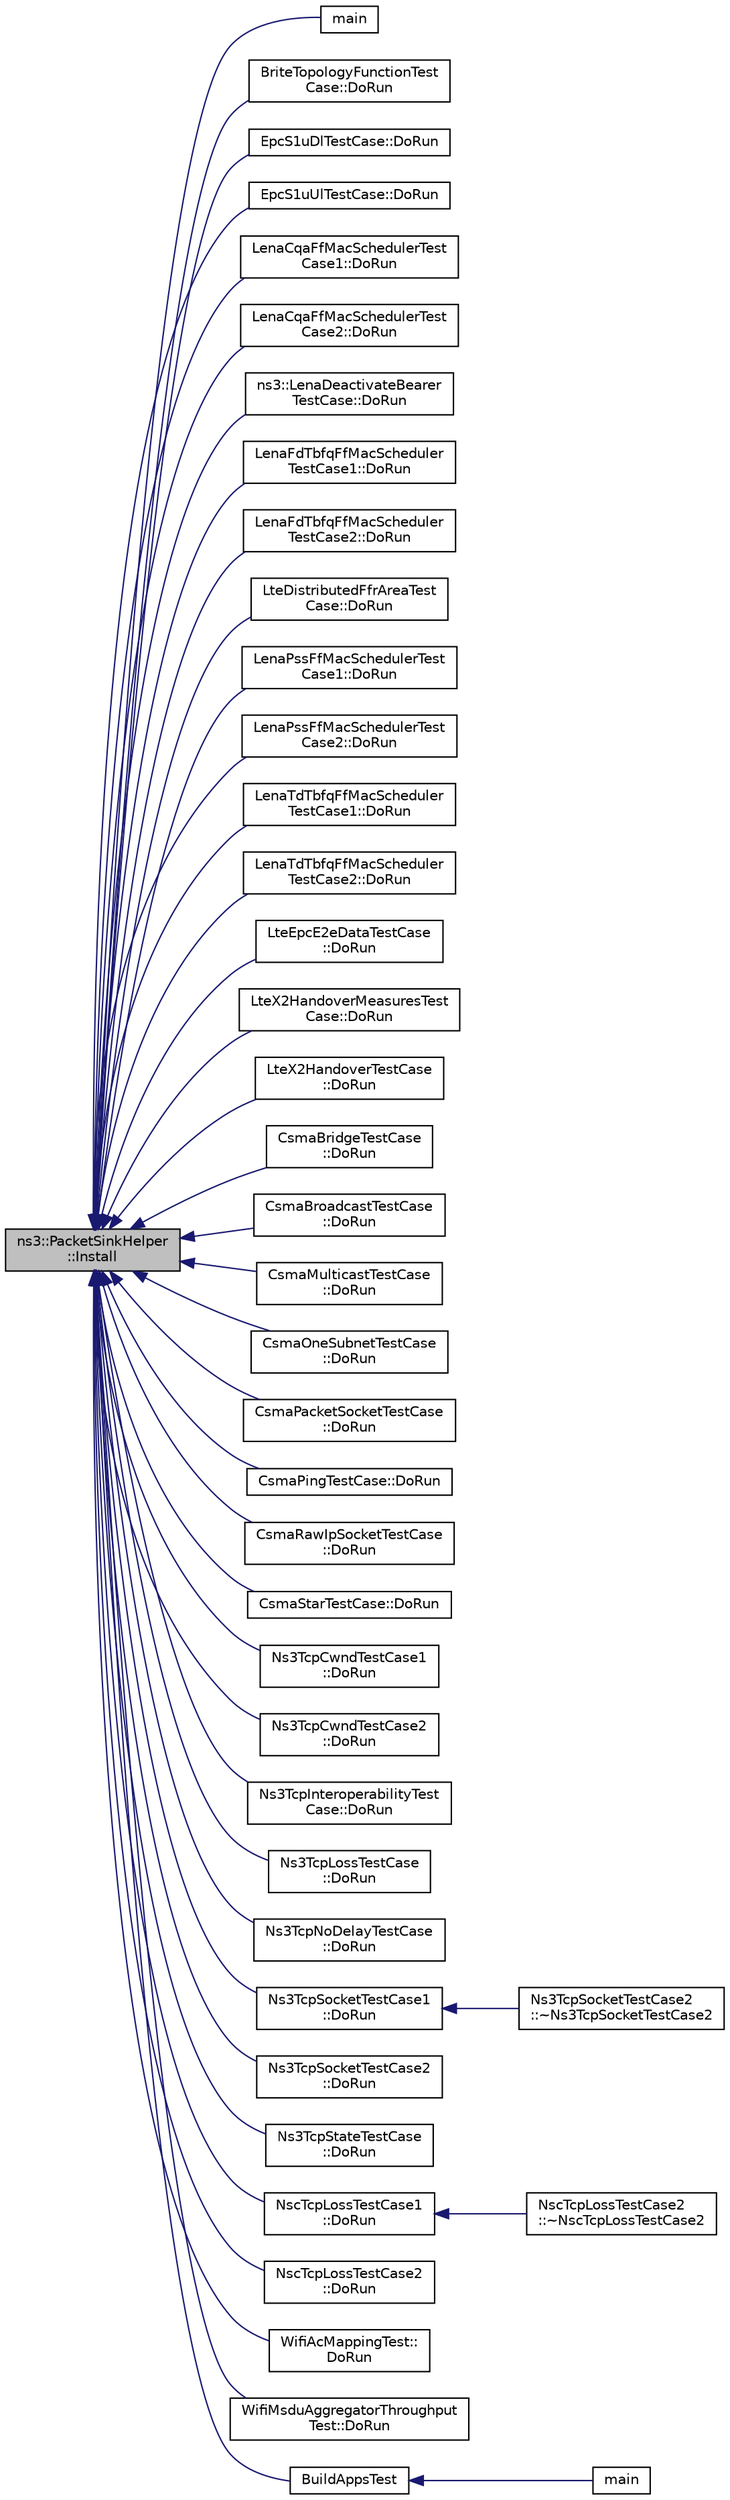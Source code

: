 digraph "ns3::PacketSinkHelper::Install"
{
  edge [fontname="Helvetica",fontsize="10",labelfontname="Helvetica",labelfontsize="10"];
  node [fontname="Helvetica",fontsize="10",shape=record];
  rankdir="LR";
  Node1 [label="ns3::PacketSinkHelper\l::Install",height=0.2,width=0.4,color="black", fillcolor="grey75", style="filled", fontcolor="black"];
  Node1 -> Node2 [dir="back",color="midnightblue",fontsize="10",style="solid"];
  Node2 [label="main",height=0.2,width=0.4,color="black", fillcolor="white", style="filled",URL="$d0/d88/csma-bridge-one-hop_8cc.html#a0ddf1224851353fc92bfbff6f499fa97"];
  Node1 -> Node3 [dir="back",color="midnightblue",fontsize="10",style="solid"];
  Node3 [label="BriteTopologyFunctionTest\lCase::DoRun",height=0.2,width=0.4,color="black", fillcolor="white", style="filled",URL="$d6/df2/classBriteTopologyFunctionTestCase.html#a8646dcfe4cd680f0fb25c5f70b2b46d6",tooltip="Implementation to actually run this TestCase. "];
  Node1 -> Node4 [dir="back",color="midnightblue",fontsize="10",style="solid"];
  Node4 [label="EpcS1uDlTestCase::DoRun",height=0.2,width=0.4,color="black", fillcolor="white", style="filled",URL="$db/d72/classEpcS1uDlTestCase.html#a2ac9313672e6c5e2a5a33f98a77ffec2",tooltip="Implementation to actually run this TestCase. "];
  Node1 -> Node5 [dir="back",color="midnightblue",fontsize="10",style="solid"];
  Node5 [label="EpcS1uUlTestCase::DoRun",height=0.2,width=0.4,color="black", fillcolor="white", style="filled",URL="$d8/d4d/classEpcS1uUlTestCase.html#a6fa27997312de46d9b0f3ab2221a24fa",tooltip="Implementation to actually run this TestCase. "];
  Node1 -> Node6 [dir="back",color="midnightblue",fontsize="10",style="solid"];
  Node6 [label="LenaCqaFfMacSchedulerTest\lCase1::DoRun",height=0.2,width=0.4,color="black", fillcolor="white", style="filled",URL="$d2/d5c/classLenaCqaFfMacSchedulerTestCase1.html#a91b3e2ef4ff292dbeda5559ff0eae1e6",tooltip="Implementation to actually run this TestCase. "];
  Node1 -> Node7 [dir="back",color="midnightblue",fontsize="10",style="solid"];
  Node7 [label="LenaCqaFfMacSchedulerTest\lCase2::DoRun",height=0.2,width=0.4,color="black", fillcolor="white", style="filled",URL="$d4/d7d/classLenaCqaFfMacSchedulerTestCase2.html#a773e8490a80a3afe50adf54d713d3e4a",tooltip="Implementation to actually run this TestCase. "];
  Node1 -> Node8 [dir="back",color="midnightblue",fontsize="10",style="solid"];
  Node8 [label="ns3::LenaDeactivateBearer\lTestCase::DoRun",height=0.2,width=0.4,color="black", fillcolor="white", style="filled",URL="$d4/d2f/classns3_1_1LenaDeactivateBearerTestCase.html#a214d777e46f96b701efdfd360871f53f",tooltip="Implementation to actually run this TestCase. "];
  Node1 -> Node9 [dir="back",color="midnightblue",fontsize="10",style="solid"];
  Node9 [label="LenaFdTbfqFfMacScheduler\lTestCase1::DoRun",height=0.2,width=0.4,color="black", fillcolor="white", style="filled",URL="$d8/d07/classLenaFdTbfqFfMacSchedulerTestCase1.html#ae0536bf54d4e05fbf3600c1654c14cc0",tooltip="Implementation to actually run this TestCase. "];
  Node1 -> Node10 [dir="back",color="midnightblue",fontsize="10",style="solid"];
  Node10 [label="LenaFdTbfqFfMacScheduler\lTestCase2::DoRun",height=0.2,width=0.4,color="black", fillcolor="white", style="filled",URL="$d4/da3/classLenaFdTbfqFfMacSchedulerTestCase2.html#a2e43d4f9483463dffa86410a1ce47140",tooltip="Implementation to actually run this TestCase. "];
  Node1 -> Node11 [dir="back",color="midnightblue",fontsize="10",style="solid"];
  Node11 [label="LteDistributedFfrAreaTest\lCase::DoRun",height=0.2,width=0.4,color="black", fillcolor="white", style="filled",URL="$d7/d87/classLteDistributedFfrAreaTestCase.html#a1a386a39f2ddc3d22b17a134b775e2b7",tooltip="Implementation to actually run this TestCase. "];
  Node1 -> Node12 [dir="back",color="midnightblue",fontsize="10",style="solid"];
  Node12 [label="LenaPssFfMacSchedulerTest\lCase1::DoRun",height=0.2,width=0.4,color="black", fillcolor="white", style="filled",URL="$de/d58/classLenaPssFfMacSchedulerTestCase1.html#a82b48ffdd476a2c0b5b111aaa2702fc9",tooltip="Implementation to actually run this TestCase. "];
  Node1 -> Node13 [dir="back",color="midnightblue",fontsize="10",style="solid"];
  Node13 [label="LenaPssFfMacSchedulerTest\lCase2::DoRun",height=0.2,width=0.4,color="black", fillcolor="white", style="filled",URL="$dd/db8/classLenaPssFfMacSchedulerTestCase2.html#aff2e955c075aacd1f05d38b81ace0c3a",tooltip="Implementation to actually run this TestCase. "];
  Node1 -> Node14 [dir="back",color="midnightblue",fontsize="10",style="solid"];
  Node14 [label="LenaTdTbfqFfMacScheduler\lTestCase1::DoRun",height=0.2,width=0.4,color="black", fillcolor="white", style="filled",URL="$db/de2/classLenaTdTbfqFfMacSchedulerTestCase1.html#a7cc404c3537ef82bd8c4d8ebee0af929",tooltip="Implementation to actually run this TestCase. "];
  Node1 -> Node15 [dir="back",color="midnightblue",fontsize="10",style="solid"];
  Node15 [label="LenaTdTbfqFfMacScheduler\lTestCase2::DoRun",height=0.2,width=0.4,color="black", fillcolor="white", style="filled",URL="$d0/d1c/classLenaTdTbfqFfMacSchedulerTestCase2.html#a4029c5006bf9136e36d90101934b1db0",tooltip="Implementation to actually run this TestCase. "];
  Node1 -> Node16 [dir="back",color="midnightblue",fontsize="10",style="solid"];
  Node16 [label="LteEpcE2eDataTestCase\l::DoRun",height=0.2,width=0.4,color="black", fillcolor="white", style="filled",URL="$de/d92/classLteEpcE2eDataTestCase.html#a7b55bb639cd07d8b68365444a4cea639",tooltip="Implementation to actually run this TestCase. "];
  Node1 -> Node17 [dir="back",color="midnightblue",fontsize="10",style="solid"];
  Node17 [label="LteX2HandoverMeasuresTest\lCase::DoRun",height=0.2,width=0.4,color="black", fillcolor="white", style="filled",URL="$dd/d82/classLteX2HandoverMeasuresTestCase.html#a6aefe1e71df347688687fb5d8dd54104",tooltip="Implementation to actually run this TestCase. "];
  Node1 -> Node18 [dir="back",color="midnightblue",fontsize="10",style="solid"];
  Node18 [label="LteX2HandoverTestCase\l::DoRun",height=0.2,width=0.4,color="black", fillcolor="white", style="filled",URL="$d4/d48/classLteX2HandoverTestCase.html#a5d77d6fbe61da649203846d4617b4716",tooltip="Implementation to actually run this TestCase. "];
  Node1 -> Node19 [dir="back",color="midnightblue",fontsize="10",style="solid"];
  Node19 [label="CsmaBridgeTestCase\l::DoRun",height=0.2,width=0.4,color="black", fillcolor="white", style="filled",URL="$db/d8b/classCsmaBridgeTestCase.html#a418aed79734ecaf7b1d0be507ff3d580",tooltip="Implementation to actually run this TestCase. "];
  Node1 -> Node20 [dir="back",color="midnightblue",fontsize="10",style="solid"];
  Node20 [label="CsmaBroadcastTestCase\l::DoRun",height=0.2,width=0.4,color="black", fillcolor="white", style="filled",URL="$d6/d5f/classCsmaBroadcastTestCase.html#a7627bd73126abea431bd84a676e43471",tooltip="Implementation to actually run this TestCase. "];
  Node1 -> Node21 [dir="back",color="midnightblue",fontsize="10",style="solid"];
  Node21 [label="CsmaMulticastTestCase\l::DoRun",height=0.2,width=0.4,color="black", fillcolor="white", style="filled",URL="$df/d8a/classCsmaMulticastTestCase.html#a1251df8e18b5cc31f4aa6f88bda7ffd5",tooltip="Implementation to actually run this TestCase. "];
  Node1 -> Node22 [dir="back",color="midnightblue",fontsize="10",style="solid"];
  Node22 [label="CsmaOneSubnetTestCase\l::DoRun",height=0.2,width=0.4,color="black", fillcolor="white", style="filled",URL="$da/d24/classCsmaOneSubnetTestCase.html#a801e886faf2701f211892bb32df83cb1",tooltip="Implementation to actually run this TestCase. "];
  Node1 -> Node23 [dir="back",color="midnightblue",fontsize="10",style="solid"];
  Node23 [label="CsmaPacketSocketTestCase\l::DoRun",height=0.2,width=0.4,color="black", fillcolor="white", style="filled",URL="$d4/dd9/classCsmaPacketSocketTestCase.html#a384d3d4dbc79ff809f5104e344ef6da5",tooltip="Implementation to actually run this TestCase. "];
  Node1 -> Node24 [dir="back",color="midnightblue",fontsize="10",style="solid"];
  Node24 [label="CsmaPingTestCase::DoRun",height=0.2,width=0.4,color="black", fillcolor="white", style="filled",URL="$d8/df3/classCsmaPingTestCase.html#a975ad130eac1dcf501124552e1bc4e2c",tooltip="Implementation to actually run this TestCase. "];
  Node1 -> Node25 [dir="back",color="midnightblue",fontsize="10",style="solid"];
  Node25 [label="CsmaRawIpSocketTestCase\l::DoRun",height=0.2,width=0.4,color="black", fillcolor="white", style="filled",URL="$de/d44/classCsmaRawIpSocketTestCase.html#abebb23d96a216d35072bc800316c23cb",tooltip="Implementation to actually run this TestCase. "];
  Node1 -> Node26 [dir="back",color="midnightblue",fontsize="10",style="solid"];
  Node26 [label="CsmaStarTestCase::DoRun",height=0.2,width=0.4,color="black", fillcolor="white", style="filled",URL="$dd/d89/classCsmaStarTestCase.html#ab2214447716ce03f34f02b9e9af477d5",tooltip="Implementation to actually run this TestCase. "];
  Node1 -> Node27 [dir="back",color="midnightblue",fontsize="10",style="solid"];
  Node27 [label="Ns3TcpCwndTestCase1\l::DoRun",height=0.2,width=0.4,color="black", fillcolor="white", style="filled",URL="$d6/daf/classNs3TcpCwndTestCase1.html#a971429fc73e54e438db863df0cdf8647",tooltip="Implementation to actually run this TestCase. "];
  Node1 -> Node28 [dir="back",color="midnightblue",fontsize="10",style="solid"];
  Node28 [label="Ns3TcpCwndTestCase2\l::DoRun",height=0.2,width=0.4,color="black", fillcolor="white", style="filled",URL="$dc/dca/classNs3TcpCwndTestCase2.html#a861689d2e951548eacc10b7f5c24540d",tooltip="Implementation to actually run this TestCase. "];
  Node1 -> Node29 [dir="back",color="midnightblue",fontsize="10",style="solid"];
  Node29 [label="Ns3TcpInteroperabilityTest\lCase::DoRun",height=0.2,width=0.4,color="black", fillcolor="white", style="filled",URL="$d5/d86/classNs3TcpInteroperabilityTestCase.html#a7d5f4739d69bd8ba54b091dd83da6d4a",tooltip="Implementation to actually run this TestCase. "];
  Node1 -> Node30 [dir="back",color="midnightblue",fontsize="10",style="solid"];
  Node30 [label="Ns3TcpLossTestCase\l::DoRun",height=0.2,width=0.4,color="black", fillcolor="white", style="filled",URL="$d7/d40/classNs3TcpLossTestCase.html#aa6494c8b5df42627efd9625374b2eeeb",tooltip="Implementation to actually run this TestCase. "];
  Node1 -> Node31 [dir="back",color="midnightblue",fontsize="10",style="solid"];
  Node31 [label="Ns3TcpNoDelayTestCase\l::DoRun",height=0.2,width=0.4,color="black", fillcolor="white", style="filled",URL="$d0/d5b/classNs3TcpNoDelayTestCase.html#abfdf89fdc70c1f4b66390d31fcc6013b",tooltip="Implementation to actually run this TestCase. "];
  Node1 -> Node32 [dir="back",color="midnightblue",fontsize="10",style="solid"];
  Node32 [label="Ns3TcpSocketTestCase1\l::DoRun",height=0.2,width=0.4,color="black", fillcolor="white", style="filled",URL="$d5/d47/classNs3TcpSocketTestCase1.html#a99214a78a94b82f5da1dd08243935415",tooltip="Implementation to actually run this TestCase. "];
  Node32 -> Node33 [dir="back",color="midnightblue",fontsize="10",style="solid"];
  Node33 [label="Ns3TcpSocketTestCase2\l::~Ns3TcpSocketTestCase2",height=0.2,width=0.4,color="black", fillcolor="white", style="filled",URL="$d3/d03/classNs3TcpSocketTestCase2.html#a4fb1c13e2e47b9ed36b52b33639299c7"];
  Node1 -> Node34 [dir="back",color="midnightblue",fontsize="10",style="solid"];
  Node34 [label="Ns3TcpSocketTestCase2\l::DoRun",height=0.2,width=0.4,color="black", fillcolor="white", style="filled",URL="$d3/d03/classNs3TcpSocketTestCase2.html#a5af09b49ff61fd2b62cfd9bbff792541",tooltip="Implementation to actually run this TestCase. "];
  Node1 -> Node35 [dir="back",color="midnightblue",fontsize="10",style="solid"];
  Node35 [label="Ns3TcpStateTestCase\l::DoRun",height=0.2,width=0.4,color="black", fillcolor="white", style="filled",URL="$d4/d4d/classNs3TcpStateTestCase.html#a62dd7855d89e540bf08e8ac2e9febf9f",tooltip="Implementation to actually run this TestCase. "];
  Node1 -> Node36 [dir="back",color="midnightblue",fontsize="10",style="solid"];
  Node36 [label="NscTcpLossTestCase1\l::DoRun",height=0.2,width=0.4,color="black", fillcolor="white", style="filled",URL="$df/d00/classNscTcpLossTestCase1.html#ab2e9a06924e6dffa3f335d64c54e2a0e",tooltip="Implementation to actually run this TestCase. "];
  Node36 -> Node37 [dir="back",color="midnightblue",fontsize="10",style="solid"];
  Node37 [label="NscTcpLossTestCase2\l::~NscTcpLossTestCase2",height=0.2,width=0.4,color="black", fillcolor="white", style="filled",URL="$df/d7e/classNscTcpLossTestCase2.html#a2d5a1d6293b0b72b58138da6a9322ae8"];
  Node1 -> Node38 [dir="back",color="midnightblue",fontsize="10",style="solid"];
  Node38 [label="NscTcpLossTestCase2\l::DoRun",height=0.2,width=0.4,color="black", fillcolor="white", style="filled",URL="$df/d7e/classNscTcpLossTestCase2.html#ad364f063ed7754e73344898da12a442f",tooltip="Implementation to actually run this TestCase. "];
  Node1 -> Node39 [dir="back",color="midnightblue",fontsize="10",style="solid"];
  Node39 [label="WifiAcMappingTest::\lDoRun",height=0.2,width=0.4,color="black", fillcolor="white", style="filled",URL="$dd/dd2/classWifiAcMappingTest.html#ae0d828d29768d59590210d2f1bf8a552",tooltip="Implementation to actually run this TestCase. "];
  Node1 -> Node40 [dir="back",color="midnightblue",fontsize="10",style="solid"];
  Node40 [label="WifiMsduAggregatorThroughput\lTest::DoRun",height=0.2,width=0.4,color="black", fillcolor="white", style="filled",URL="$da/de8/classWifiMsduAggregatorThroughputTest.html#a7c7ee21528f8d3c13238b6e9455b03f4",tooltip="Implementation to actually run this TestCase. "];
  Node1 -> Node41 [dir="back",color="midnightblue",fontsize="10",style="solid"];
  Node41 [label="BuildAppsTest",height=0.2,width=0.4,color="black", fillcolor="white", style="filled",URL="$d3/d7b/adaptive-red-tests_8cc.html#a10c553e45f82b05b5cb70aaa433308b0"];
  Node41 -> Node42 [dir="back",color="midnightblue",fontsize="10",style="solid"];
  Node42 [label="main",height=0.2,width=0.4,color="black", fillcolor="white", style="filled",URL="$d3/d7b/adaptive-red-tests_8cc.html#a0ddf1224851353fc92bfbff6f499fa97"];
}
